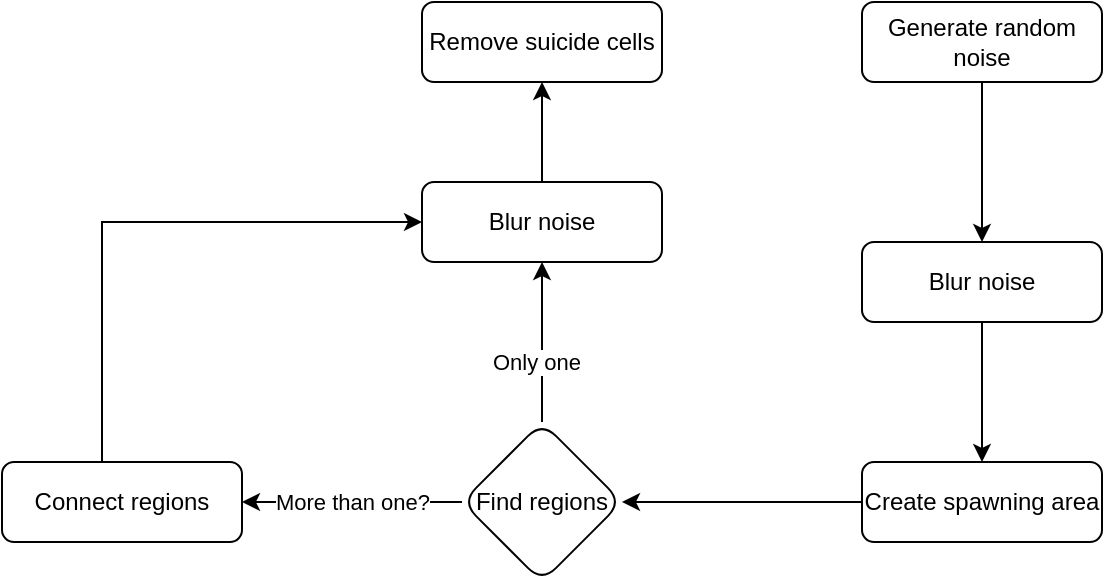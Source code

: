 <mxfile version="22.1.18" type="device">
  <diagram id="C5RBs43oDa-KdzZeNtuy" name="Page-1">
    <mxGraphModel dx="1418" dy="820" grid="1" gridSize="10" guides="1" tooltips="1" connect="1" arrows="1" fold="1" page="1" pageScale="1" pageWidth="827" pageHeight="1169" math="0" shadow="0">
      <root>
        <mxCell id="WIyWlLk6GJQsqaUBKTNV-0" />
        <mxCell id="WIyWlLk6GJQsqaUBKTNV-1" parent="WIyWlLk6GJQsqaUBKTNV-0" />
        <mxCell id="X6IlDsJd74HwKUlZXoql-5" value="" style="edgeStyle=orthogonalEdgeStyle;rounded=0;orthogonalLoop=1;jettySize=auto;html=1;" parent="WIyWlLk6GJQsqaUBKTNV-1" source="X6IlDsJd74HwKUlZXoql-2" target="X6IlDsJd74HwKUlZXoql-4" edge="1">
          <mxGeometry relative="1" as="geometry" />
        </mxCell>
        <mxCell id="X6IlDsJd74HwKUlZXoql-2" value="Generate random noise" style="rounded=1;whiteSpace=wrap;html=1;fontSize=12;glass=0;strokeWidth=1;shadow=0;" parent="WIyWlLk6GJQsqaUBKTNV-1" vertex="1">
          <mxGeometry x="460" y="160" width="120" height="40" as="geometry" />
        </mxCell>
        <mxCell id="iIksp6tziPk697UnsEaD-1" value="" style="edgeStyle=orthogonalEdgeStyle;rounded=0;orthogonalLoop=1;jettySize=auto;html=1;" parent="WIyWlLk6GJQsqaUBKTNV-1" source="X6IlDsJd74HwKUlZXoql-4" target="iIksp6tziPk697UnsEaD-0" edge="1">
          <mxGeometry relative="1" as="geometry" />
        </mxCell>
        <mxCell id="X6IlDsJd74HwKUlZXoql-4" value="Blur noise" style="rounded=1;whiteSpace=wrap;html=1;fontSize=12;glass=0;strokeWidth=1;shadow=0;" parent="WIyWlLk6GJQsqaUBKTNV-1" vertex="1">
          <mxGeometry x="460" y="280" width="120" height="40" as="geometry" />
        </mxCell>
        <mxCell id="X6IlDsJd74HwKUlZXoql-11" value="More than one?" style="edgeStyle=orthogonalEdgeStyle;rounded=0;orthogonalLoop=1;jettySize=auto;html=1;" parent="WIyWlLk6GJQsqaUBKTNV-1" source="X6IlDsJd74HwKUlZXoql-8" target="X6IlDsJd74HwKUlZXoql-10" edge="1">
          <mxGeometry relative="1" as="geometry" />
        </mxCell>
        <mxCell id="X6IlDsJd74HwKUlZXoql-13" value="" style="edgeStyle=orthogonalEdgeStyle;rounded=0;orthogonalLoop=1;jettySize=auto;html=1;" parent="WIyWlLk6GJQsqaUBKTNV-1" source="X6IlDsJd74HwKUlZXoql-8" target="X6IlDsJd74HwKUlZXoql-12" edge="1">
          <mxGeometry relative="1" as="geometry" />
        </mxCell>
        <mxCell id="X6IlDsJd74HwKUlZXoql-15" value="Only one" style="edgeLabel;html=1;align=center;verticalAlign=middle;resizable=0;points=[];" parent="X6IlDsJd74HwKUlZXoql-13" vertex="1" connectable="0">
          <mxGeometry x="-0.247" y="3" relative="1" as="geometry">
            <mxPoint as="offset" />
          </mxGeometry>
        </mxCell>
        <mxCell id="X6IlDsJd74HwKUlZXoql-8" value="Find regions" style="rhombus;whiteSpace=wrap;html=1;rounded=1;glass=0;strokeWidth=1;shadow=0;" parent="WIyWlLk6GJQsqaUBKTNV-1" vertex="1">
          <mxGeometry x="260" y="370" width="80" height="80" as="geometry" />
        </mxCell>
        <mxCell id="iIksp6tziPk697UnsEaD-3" style="edgeStyle=orthogonalEdgeStyle;rounded=0;orthogonalLoop=1;jettySize=auto;html=1;entryX=0;entryY=0.5;entryDx=0;entryDy=0;" parent="WIyWlLk6GJQsqaUBKTNV-1" source="X6IlDsJd74HwKUlZXoql-10" target="X6IlDsJd74HwKUlZXoql-12" edge="1">
          <mxGeometry relative="1" as="geometry">
            <Array as="points">
              <mxPoint x="80" y="270" />
            </Array>
          </mxGeometry>
        </mxCell>
        <mxCell id="X6IlDsJd74HwKUlZXoql-10" value="Connect regions" style="whiteSpace=wrap;html=1;rounded=1;glass=0;strokeWidth=1;shadow=0;" parent="WIyWlLk6GJQsqaUBKTNV-1" vertex="1">
          <mxGeometry x="30" y="390" width="120" height="40" as="geometry" />
        </mxCell>
        <mxCell id="8STGMuH6cND6RFV2saix-1" value="" style="edgeStyle=orthogonalEdgeStyle;rounded=0;orthogonalLoop=1;jettySize=auto;html=1;" edge="1" parent="WIyWlLk6GJQsqaUBKTNV-1" source="X6IlDsJd74HwKUlZXoql-12" target="8STGMuH6cND6RFV2saix-0">
          <mxGeometry relative="1" as="geometry" />
        </mxCell>
        <mxCell id="X6IlDsJd74HwKUlZXoql-12" value="Blur noise" style="whiteSpace=wrap;html=1;rounded=1;glass=0;strokeWidth=1;shadow=0;" parent="WIyWlLk6GJQsqaUBKTNV-1" vertex="1">
          <mxGeometry x="240" y="250" width="120" height="40" as="geometry" />
        </mxCell>
        <mxCell id="iIksp6tziPk697UnsEaD-2" style="edgeStyle=orthogonalEdgeStyle;rounded=0;orthogonalLoop=1;jettySize=auto;html=1;" parent="WIyWlLk6GJQsqaUBKTNV-1" source="iIksp6tziPk697UnsEaD-0" target="X6IlDsJd74HwKUlZXoql-8" edge="1">
          <mxGeometry relative="1" as="geometry" />
        </mxCell>
        <mxCell id="iIksp6tziPk697UnsEaD-0" value="Create spawning area" style="rounded=1;whiteSpace=wrap;html=1;fontSize=12;glass=0;strokeWidth=1;shadow=0;" parent="WIyWlLk6GJQsqaUBKTNV-1" vertex="1">
          <mxGeometry x="460" y="390" width="120" height="40" as="geometry" />
        </mxCell>
        <mxCell id="8STGMuH6cND6RFV2saix-0" value="Remove suicide cells" style="whiteSpace=wrap;html=1;rounded=1;glass=0;strokeWidth=1;shadow=0;" vertex="1" parent="WIyWlLk6GJQsqaUBKTNV-1">
          <mxGeometry x="240" y="160" width="120" height="40" as="geometry" />
        </mxCell>
      </root>
    </mxGraphModel>
  </diagram>
</mxfile>
